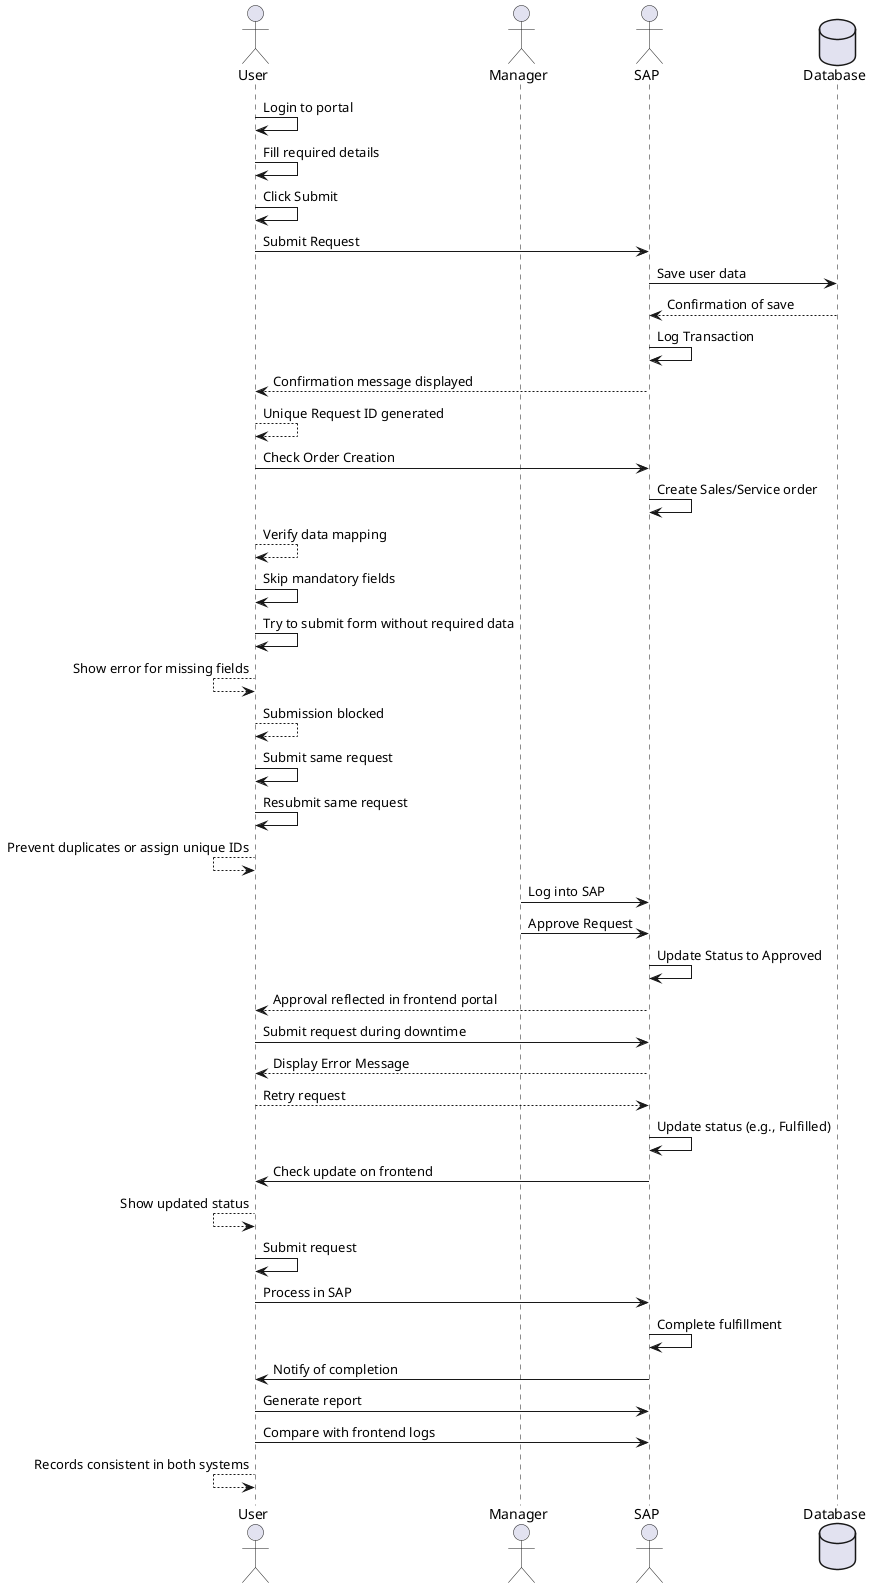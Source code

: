 @startuml
actor User
actor Manager
actor SAP
database Database

User -> User: Login to portal
User -> User: Fill required details
User -> User: Click Submit
User -> SAP: Submit Request
SAP -> Database: Save user data
Database --> SAP: Confirmation of save
SAP -> SAP: Log Transaction
User <-- SAP: Confirmation message displayed
User --> User: Unique Request ID generated
User -> SAP: Check Order Creation
SAP -> SAP: Create Sales/Service order
User --> User: Verify data mapping

User -> User: Skip mandatory fields
User -> User: Try to submit form without required data
User <-- User: Show error for missing fields
User --> User: Submission blocked

User -> User: Submit same request
User -> User: Resubmit same request
User <-- User: Prevent duplicates or assign unique IDs

Manager -> SAP: Log into SAP
Manager -> SAP: Approve Request
SAP -> SAP: Update Status to Approved
SAP --> User: Approval reflected in frontend portal

User -> SAP: Submit request during downtime
SAP --> User: Display Error Message
User --> SAP: Retry request

SAP -> SAP: Update status (e.g., Fulfilled)
SAP -> User: Check update on frontend
User <-- User: Show updated status

User -> User: Submit request
User -> SAP: Process in SAP
SAP -> SAP: Complete fulfillment
SAP -> User: Notify of completion

User -> SAP: Generate report
User -> SAP: Compare with frontend logs
User <-- User: Records consistent in both systems
@enduml